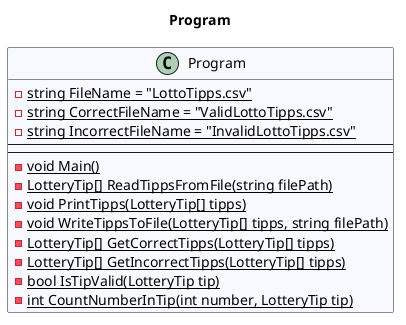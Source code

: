 @startuml Program
title Program
class Program #GhostWhite {
  - {static} string FileName = "LottoTipps.csv"
  - {static} string CorrectFileName = "ValidLottoTipps.csv"
  - {static} string IncorrectFileName = "InvalidLottoTipps.csv"
---
---
-{static} void Main()
-{static} LotteryTip[] ReadTippsFromFile(string filePath)
-{static} void PrintTipps(LotteryTip[] tipps)
-{static} void WriteTippsToFile(LotteryTip[] tipps, string filePath)
-{static} LotteryTip[] GetCorrectTipps(LotteryTip[] tipps)
-{static} LotteryTip[] GetIncorrectTipps(LotteryTip[] tipps)
-{static} bool IsTipValid(LotteryTip tip)
-{static} int CountNumberInTip(int number, LotteryTip tip)
}
@enduml
